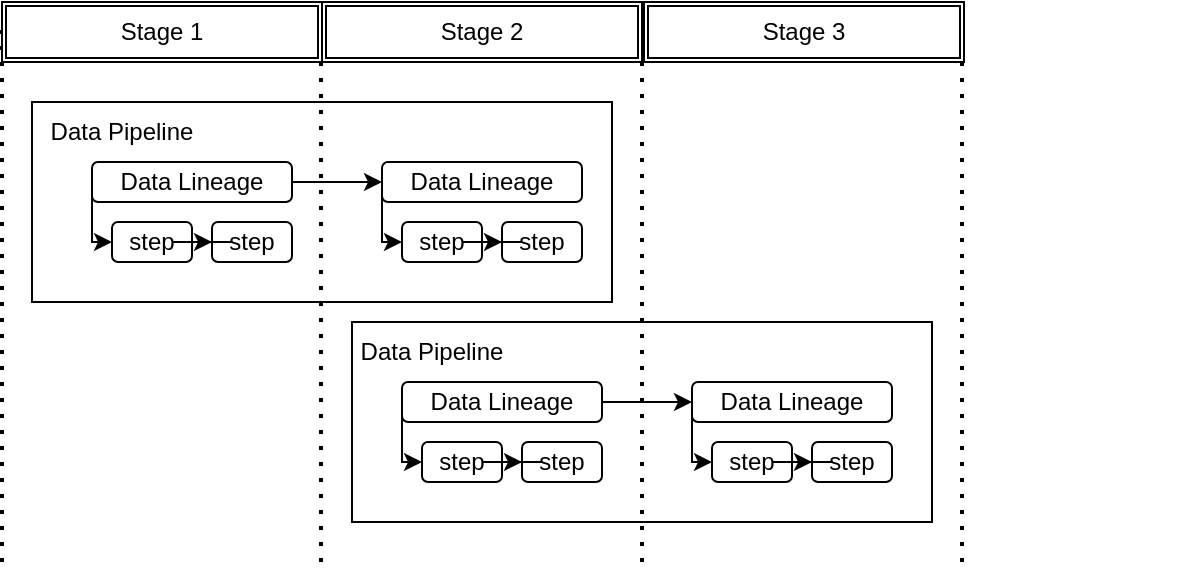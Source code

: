 <mxfile version="15.5.0" type="github">
  <diagram id="kOadGJXyRHLk9qOf6jqh" name="Page-1">
    <mxGraphModel dx="1022" dy="436" grid="1" gridSize="10" guides="1" tooltips="1" connect="1" arrows="1" fold="1" page="1" pageScale="1" pageWidth="850" pageHeight="1100" math="0" shadow="0">
      <root>
        <mxCell id="0" />
        <mxCell id="1" parent="0" />
        <mxCell id="AwMmoYNrA3vF9enMe_v1-21" value="" style="rounded=0;whiteSpace=wrap;html=1;" vertex="1" parent="1">
          <mxGeometry x="175" y="80" width="290" height="100" as="geometry" />
        </mxCell>
        <mxCell id="AwMmoYNrA3vF9enMe_v1-63" value="" style="group" vertex="1" connectable="0" parent="1">
          <mxGeometry x="175" y="80" width="420" height="100" as="geometry" />
        </mxCell>
        <mxCell id="AwMmoYNrA3vF9enMe_v1-40" value="" style="group" vertex="1" connectable="0" parent="AwMmoYNrA3vF9enMe_v1-63">
          <mxGeometry x="30" y="30" width="390" height="60" as="geometry" />
        </mxCell>
        <mxCell id="AwMmoYNrA3vF9enMe_v1-16" value="Data Lineage" style="rounded=1;whiteSpace=wrap;html=1;" vertex="1" parent="AwMmoYNrA3vF9enMe_v1-40">
          <mxGeometry width="100" height="20" as="geometry" />
        </mxCell>
        <mxCell id="AwMmoYNrA3vF9enMe_v1-22" value="step" style="rounded=1;whiteSpace=wrap;html=1;" vertex="1" parent="AwMmoYNrA3vF9enMe_v1-40">
          <mxGeometry x="10" y="30" width="40" height="20" as="geometry" />
        </mxCell>
        <mxCell id="AwMmoYNrA3vF9enMe_v1-23" value="step" style="rounded=1;whiteSpace=wrap;html=1;" vertex="1" parent="AwMmoYNrA3vF9enMe_v1-40">
          <mxGeometry x="60" y="30" width="40" height="20" as="geometry" />
        </mxCell>
        <mxCell id="AwMmoYNrA3vF9enMe_v1-24" style="edgeStyle=orthogonalEdgeStyle;rounded=0;orthogonalLoop=1;jettySize=auto;html=1;entryX=0;entryY=0.5;entryDx=0;entryDy=0;" edge="1" parent="AwMmoYNrA3vF9enMe_v1-40" source="AwMmoYNrA3vF9enMe_v1-22" target="AwMmoYNrA3vF9enMe_v1-23">
          <mxGeometry x="-10" as="geometry" />
        </mxCell>
        <mxCell id="AwMmoYNrA3vF9enMe_v1-27" value="" style="endArrow=classic;html=1;rounded=0;edgeStyle=orthogonalEdgeStyle;exitX=0;exitY=0.5;exitDx=0;exitDy=0;entryX=0;entryY=0.5;entryDx=0;entryDy=0;" edge="1" parent="AwMmoYNrA3vF9enMe_v1-40" source="AwMmoYNrA3vF9enMe_v1-16" target="AwMmoYNrA3vF9enMe_v1-22">
          <mxGeometry x="-10" width="50" height="50" as="geometry">
            <mxPoint x="220" y="90" as="sourcePoint" />
            <mxPoint x="270" y="40" as="targetPoint" />
            <Array as="points">
              <mxPoint y="40" />
            </Array>
          </mxGeometry>
        </mxCell>
        <mxCell id="AwMmoYNrA3vF9enMe_v1-41" value="" style="group" vertex="1" connectable="0" parent="AwMmoYNrA3vF9enMe_v1-63">
          <mxGeometry x="175" y="30" width="100" height="50" as="geometry" />
        </mxCell>
        <mxCell id="AwMmoYNrA3vF9enMe_v1-42" value="Data Lineage" style="rounded=1;whiteSpace=wrap;html=1;" vertex="1" parent="AwMmoYNrA3vF9enMe_v1-41">
          <mxGeometry width="100" height="20" as="geometry" />
        </mxCell>
        <mxCell id="AwMmoYNrA3vF9enMe_v1-43" value="step" style="rounded=1;whiteSpace=wrap;html=1;" vertex="1" parent="AwMmoYNrA3vF9enMe_v1-41">
          <mxGeometry x="10" y="30" width="40" height="20" as="geometry" />
        </mxCell>
        <mxCell id="AwMmoYNrA3vF9enMe_v1-44" value="step" style="rounded=1;whiteSpace=wrap;html=1;" vertex="1" parent="AwMmoYNrA3vF9enMe_v1-41">
          <mxGeometry x="60" y="30" width="40" height="20" as="geometry" />
        </mxCell>
        <mxCell id="AwMmoYNrA3vF9enMe_v1-45" style="edgeStyle=orthogonalEdgeStyle;rounded=0;orthogonalLoop=1;jettySize=auto;html=1;entryX=0;entryY=0.5;entryDx=0;entryDy=0;" edge="1" parent="AwMmoYNrA3vF9enMe_v1-41" source="AwMmoYNrA3vF9enMe_v1-43" target="AwMmoYNrA3vF9enMe_v1-44">
          <mxGeometry x="-10" as="geometry" />
        </mxCell>
        <mxCell id="AwMmoYNrA3vF9enMe_v1-46" value="" style="endArrow=classic;html=1;rounded=0;edgeStyle=orthogonalEdgeStyle;exitX=0;exitY=0.5;exitDx=0;exitDy=0;entryX=0;entryY=0.5;entryDx=0;entryDy=0;" edge="1" parent="AwMmoYNrA3vF9enMe_v1-41" source="AwMmoYNrA3vF9enMe_v1-42" target="AwMmoYNrA3vF9enMe_v1-43">
          <mxGeometry x="-10" width="50" height="50" as="geometry">
            <mxPoint x="220" y="90" as="sourcePoint" />
            <mxPoint x="270" y="40" as="targetPoint" />
            <Array as="points">
              <mxPoint y="40" />
            </Array>
          </mxGeometry>
        </mxCell>
        <mxCell id="AwMmoYNrA3vF9enMe_v1-47" style="edgeStyle=orthogonalEdgeStyle;rounded=0;orthogonalLoop=1;jettySize=auto;html=1;" edge="1" parent="AwMmoYNrA3vF9enMe_v1-63" source="AwMmoYNrA3vF9enMe_v1-16">
          <mxGeometry relative="1" as="geometry">
            <mxPoint x="175" y="40" as="targetPoint" />
          </mxGeometry>
        </mxCell>
        <mxCell id="AwMmoYNrA3vF9enMe_v1-28" value="Data Pipeline" style="text;html=1;strokeColor=none;fillColor=none;align=center;verticalAlign=middle;whiteSpace=wrap;rounded=0;" vertex="1" parent="AwMmoYNrA3vF9enMe_v1-63">
          <mxGeometry width="90" height="30" as="geometry" />
        </mxCell>
        <mxCell id="AwMmoYNrA3vF9enMe_v1-64" value="" style="group" vertex="1" connectable="0" parent="1">
          <mxGeometry x="330" y="190" width="420" height="100" as="geometry" />
        </mxCell>
        <mxCell id="AwMmoYNrA3vF9enMe_v1-65" value="" style="rounded=0;whiteSpace=wrap;html=1;" vertex="1" parent="AwMmoYNrA3vF9enMe_v1-64">
          <mxGeometry x="5" width="290" height="100" as="geometry" />
        </mxCell>
        <mxCell id="AwMmoYNrA3vF9enMe_v1-66" value="" style="group" vertex="1" connectable="0" parent="AwMmoYNrA3vF9enMe_v1-64">
          <mxGeometry x="30" y="30" width="390" height="60" as="geometry" />
        </mxCell>
        <mxCell id="AwMmoYNrA3vF9enMe_v1-67" value="Data Lineage" style="rounded=1;whiteSpace=wrap;html=1;" vertex="1" parent="AwMmoYNrA3vF9enMe_v1-66">
          <mxGeometry width="100" height="20" as="geometry" />
        </mxCell>
        <mxCell id="AwMmoYNrA3vF9enMe_v1-68" value="step" style="rounded=1;whiteSpace=wrap;html=1;" vertex="1" parent="AwMmoYNrA3vF9enMe_v1-66">
          <mxGeometry x="10" y="30" width="40" height="20" as="geometry" />
        </mxCell>
        <mxCell id="AwMmoYNrA3vF9enMe_v1-69" value="step" style="rounded=1;whiteSpace=wrap;html=1;" vertex="1" parent="AwMmoYNrA3vF9enMe_v1-66">
          <mxGeometry x="60" y="30" width="40" height="20" as="geometry" />
        </mxCell>
        <mxCell id="AwMmoYNrA3vF9enMe_v1-70" style="edgeStyle=orthogonalEdgeStyle;rounded=0;orthogonalLoop=1;jettySize=auto;html=1;entryX=0;entryY=0.5;entryDx=0;entryDy=0;" edge="1" parent="AwMmoYNrA3vF9enMe_v1-66" source="AwMmoYNrA3vF9enMe_v1-68" target="AwMmoYNrA3vF9enMe_v1-69">
          <mxGeometry x="-10" as="geometry" />
        </mxCell>
        <mxCell id="AwMmoYNrA3vF9enMe_v1-71" value="" style="endArrow=classic;html=1;rounded=0;edgeStyle=orthogonalEdgeStyle;exitX=0;exitY=0.5;exitDx=0;exitDy=0;entryX=0;entryY=0.5;entryDx=0;entryDy=0;" edge="1" parent="AwMmoYNrA3vF9enMe_v1-66" source="AwMmoYNrA3vF9enMe_v1-67" target="AwMmoYNrA3vF9enMe_v1-68">
          <mxGeometry x="-10" width="50" height="50" as="geometry">
            <mxPoint x="220" y="90" as="sourcePoint" />
            <mxPoint x="270" y="40" as="targetPoint" />
            <Array as="points">
              <mxPoint y="40" />
            </Array>
          </mxGeometry>
        </mxCell>
        <mxCell id="AwMmoYNrA3vF9enMe_v1-82" value="" style="endArrow=none;dashed=1;html=1;dashPattern=1 3;strokeWidth=2;rounded=0;edgeStyle=orthogonalEdgeStyle;" edge="1" parent="AwMmoYNrA3vF9enMe_v1-66">
          <mxGeometry width="50" height="50" relative="1" as="geometry">
            <mxPoint x="120" y="90" as="sourcePoint" />
            <mxPoint x="120" y="-180" as="targetPoint" />
          </mxGeometry>
        </mxCell>
        <mxCell id="AwMmoYNrA3vF9enMe_v1-72" value="" style="group" vertex="1" connectable="0" parent="AwMmoYNrA3vF9enMe_v1-64">
          <mxGeometry x="175" y="30" width="100" height="50" as="geometry" />
        </mxCell>
        <mxCell id="AwMmoYNrA3vF9enMe_v1-73" value="Data Lineage" style="rounded=1;whiteSpace=wrap;html=1;" vertex="1" parent="AwMmoYNrA3vF9enMe_v1-72">
          <mxGeometry width="100" height="20" as="geometry" />
        </mxCell>
        <mxCell id="AwMmoYNrA3vF9enMe_v1-74" value="step" style="rounded=1;whiteSpace=wrap;html=1;" vertex="1" parent="AwMmoYNrA3vF9enMe_v1-72">
          <mxGeometry x="10" y="30" width="40" height="20" as="geometry" />
        </mxCell>
        <mxCell id="AwMmoYNrA3vF9enMe_v1-75" value="step" style="rounded=1;whiteSpace=wrap;html=1;" vertex="1" parent="AwMmoYNrA3vF9enMe_v1-72">
          <mxGeometry x="60" y="30" width="40" height="20" as="geometry" />
        </mxCell>
        <mxCell id="AwMmoYNrA3vF9enMe_v1-76" style="edgeStyle=orthogonalEdgeStyle;rounded=0;orthogonalLoop=1;jettySize=auto;html=1;entryX=0;entryY=0.5;entryDx=0;entryDy=0;" edge="1" parent="AwMmoYNrA3vF9enMe_v1-72" source="AwMmoYNrA3vF9enMe_v1-74" target="AwMmoYNrA3vF9enMe_v1-75">
          <mxGeometry x="-10" as="geometry" />
        </mxCell>
        <mxCell id="AwMmoYNrA3vF9enMe_v1-77" value="" style="endArrow=classic;html=1;rounded=0;edgeStyle=orthogonalEdgeStyle;exitX=0;exitY=0.5;exitDx=0;exitDy=0;entryX=0;entryY=0.5;entryDx=0;entryDy=0;" edge="1" parent="AwMmoYNrA3vF9enMe_v1-72" source="AwMmoYNrA3vF9enMe_v1-73" target="AwMmoYNrA3vF9enMe_v1-74">
          <mxGeometry x="-10" width="50" height="50" as="geometry">
            <mxPoint x="220" y="90" as="sourcePoint" />
            <mxPoint x="270" y="40" as="targetPoint" />
            <Array as="points">
              <mxPoint y="40" />
            </Array>
          </mxGeometry>
        </mxCell>
        <mxCell id="AwMmoYNrA3vF9enMe_v1-78" style="edgeStyle=orthogonalEdgeStyle;rounded=0;orthogonalLoop=1;jettySize=auto;html=1;" edge="1" parent="AwMmoYNrA3vF9enMe_v1-64" source="AwMmoYNrA3vF9enMe_v1-67">
          <mxGeometry relative="1" as="geometry">
            <mxPoint x="175" y="40" as="targetPoint" />
          </mxGeometry>
        </mxCell>
        <mxCell id="AwMmoYNrA3vF9enMe_v1-79" value="Data Pipeline" style="text;html=1;strokeColor=none;fillColor=none;align=center;verticalAlign=middle;whiteSpace=wrap;rounded=0;" vertex="1" parent="AwMmoYNrA3vF9enMe_v1-64">
          <mxGeometry width="90" height="30" as="geometry" />
        </mxCell>
        <mxCell id="AwMmoYNrA3vF9enMe_v1-83" value="" style="endArrow=none;dashed=1;html=1;dashPattern=1 3;strokeWidth=2;rounded=0;edgeStyle=orthogonalEdgeStyle;" edge="1" parent="AwMmoYNrA3vF9enMe_v1-64">
          <mxGeometry width="50" height="50" relative="1" as="geometry">
            <mxPoint x="310" y="120" as="sourcePoint" />
            <mxPoint x="310" y="-150" as="targetPoint" />
          </mxGeometry>
        </mxCell>
        <mxCell id="AwMmoYNrA3vF9enMe_v1-80" value="" style="endArrow=none;dashed=1;html=1;dashPattern=1 3;strokeWidth=2;rounded=0;edgeStyle=orthogonalEdgeStyle;" edge="1" parent="1">
          <mxGeometry width="50" height="50" relative="1" as="geometry">
            <mxPoint x="160" y="310" as="sourcePoint" />
            <mxPoint x="160" y="40" as="targetPoint" />
          </mxGeometry>
        </mxCell>
        <mxCell id="AwMmoYNrA3vF9enMe_v1-81" value="" style="endArrow=none;dashed=1;html=1;dashPattern=1 3;strokeWidth=2;rounded=0;edgeStyle=orthogonalEdgeStyle;" edge="1" parent="1">
          <mxGeometry width="50" height="50" relative="1" as="geometry">
            <mxPoint x="319.5" y="310" as="sourcePoint" />
            <mxPoint x="319.5" y="40" as="targetPoint" />
          </mxGeometry>
        </mxCell>
        <mxCell id="AwMmoYNrA3vF9enMe_v1-84" value="Stage 1" style="shape=ext;double=1;rounded=0;whiteSpace=wrap;html=1;" vertex="1" parent="1">
          <mxGeometry x="160" y="30" width="160" height="30" as="geometry" />
        </mxCell>
        <mxCell id="AwMmoYNrA3vF9enMe_v1-85" value="Stage 2" style="shape=ext;double=1;rounded=0;whiteSpace=wrap;html=1;" vertex="1" parent="1">
          <mxGeometry x="320" y="30" width="160" height="30" as="geometry" />
        </mxCell>
        <mxCell id="AwMmoYNrA3vF9enMe_v1-86" value="Stage 3" style="shape=ext;double=1;rounded=0;whiteSpace=wrap;html=1;" vertex="1" parent="1">
          <mxGeometry x="481" y="30" width="160" height="30" as="geometry" />
        </mxCell>
      </root>
    </mxGraphModel>
  </diagram>
</mxfile>
